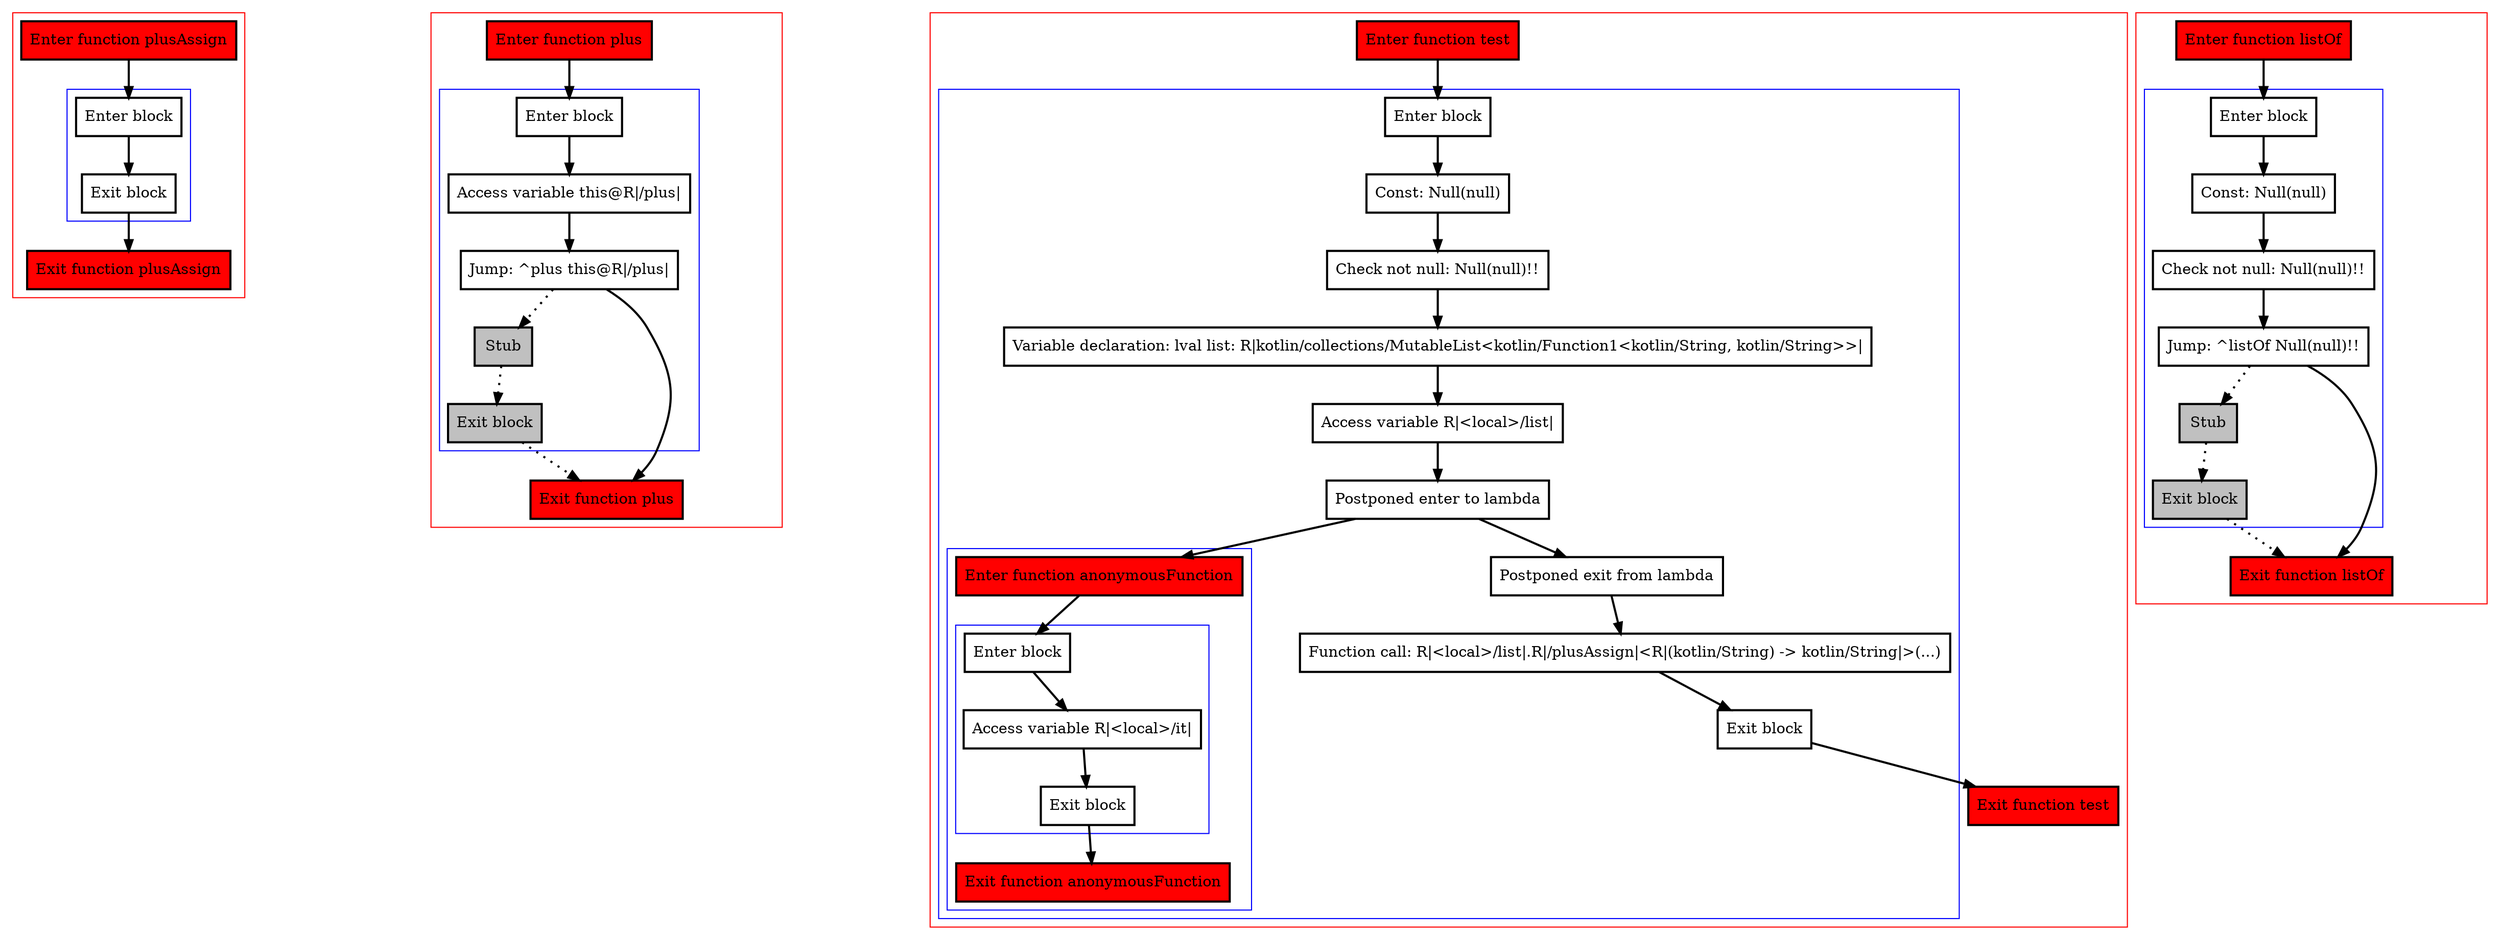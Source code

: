 digraph plusAssignWithLambdaInRhs_kt {
    graph [nodesep=3]
    node [shape=box penwidth=2]
    edge [penwidth=2]

    subgraph cluster_0 {
        color=red
        0 [label="Enter function plusAssign" style="filled" fillcolor=red];
        subgraph cluster_1 {
            color=blue
            1 [label="Enter block"];
            2 [label="Exit block"];
        }
        3 [label="Exit function plusAssign" style="filled" fillcolor=red];
    }
    0 -> {1};
    1 -> {2};
    2 -> {3};

    subgraph cluster_2 {
        color=red
        4 [label="Enter function plus" style="filled" fillcolor=red];
        subgraph cluster_3 {
            color=blue
            5 [label="Enter block"];
            6 [label="Access variable this@R|/plus|"];
            7 [label="Jump: ^plus this@R|/plus|"];
            8 [label="Stub" style="filled" fillcolor=gray];
            9 [label="Exit block" style="filled" fillcolor=gray];
        }
        10 [label="Exit function plus" style="filled" fillcolor=red];
    }
    4 -> {5};
    5 -> {6};
    6 -> {7};
    7 -> {10};
    7 -> {8} [style=dotted];
    8 -> {9} [style=dotted];
    9 -> {10} [style=dotted];

    subgraph cluster_4 {
        color=red
        11 [label="Enter function test" style="filled" fillcolor=red];
        subgraph cluster_5 {
            color=blue
            12 [label="Enter block"];
            13 [label="Const: Null(null)"];
            14 [label="Check not null: Null(null)!!"];
            15 [label="Variable declaration: lval list: R|kotlin/collections/MutableList<kotlin/Function1<kotlin/String, kotlin/String>>|"];
            16 [label="Access variable R|<local>/list|"];
            17 [label="Postponed enter to lambda"];
            subgraph cluster_6 {
                color=blue
                22 [label="Enter function anonymousFunction" style="filled" fillcolor=red];
                subgraph cluster_7 {
                    color=blue
                    23 [label="Enter block"];
                    24 [label="Access variable R|<local>/it|"];
                    25 [label="Exit block"];
                }
                26 [label="Exit function anonymousFunction" style="filled" fillcolor=red];
            }
            18 [label="Postponed exit from lambda"];
            19 [label="Function call: R|<local>/list|.R|/plusAssign|<R|(kotlin/String) -> kotlin/String|>(...)"];
            20 [label="Exit block"];
        }
        21 [label="Exit function test" style="filled" fillcolor=red];
    }
    11 -> {12};
    12 -> {13};
    13 -> {14};
    14 -> {15};
    15 -> {16};
    16 -> {17};
    17 -> {18 22};
    18 -> {19};
    19 -> {20};
    20 -> {21};
    22 -> {23};
    23 -> {24};
    24 -> {25};
    25 -> {26};

    subgraph cluster_8 {
        color=red
        27 [label="Enter function listOf" style="filled" fillcolor=red];
        subgraph cluster_9 {
            color=blue
            28 [label="Enter block"];
            29 [label="Const: Null(null)"];
            30 [label="Check not null: Null(null)!!"];
            31 [label="Jump: ^listOf Null(null)!!"];
            32 [label="Stub" style="filled" fillcolor=gray];
            33 [label="Exit block" style="filled" fillcolor=gray];
        }
        34 [label="Exit function listOf" style="filled" fillcolor=red];
    }
    27 -> {28};
    28 -> {29};
    29 -> {30};
    30 -> {31};
    31 -> {34};
    31 -> {32} [style=dotted];
    32 -> {33} [style=dotted];
    33 -> {34} [style=dotted];

}
